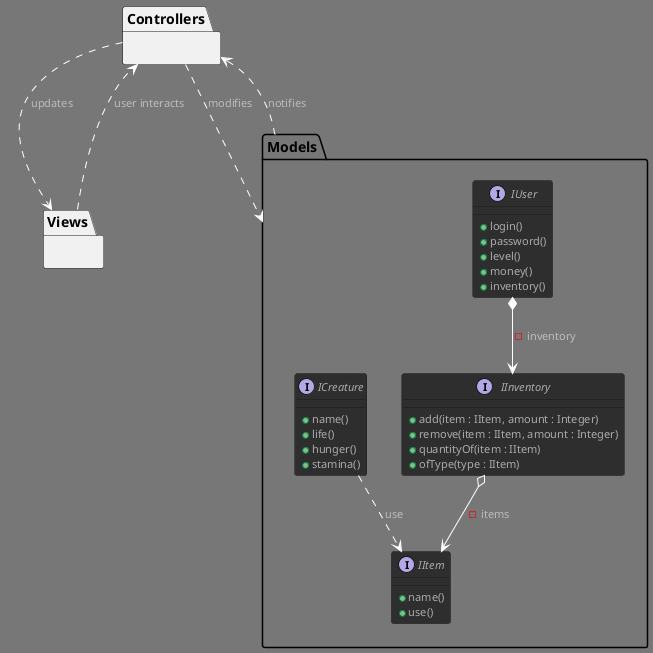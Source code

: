 @startuml VirtualNoe

!theme reddress-darkgreen

package Models
{
    interface IUser
    {
        + login()
        + password()
        + level()
        + money()
        + inventory()
    }

    interface IInventory 
    { 
        + add(item : IItem, amount : Integer)
        + remove(item : IItem, amount : Integer)
        + quantityOf(item : IItem)
        + ofType(type : IItem)
    }

    interface IItem
    {
        + name()
        + use()
    }

    interface ICreature 
    { 
        + name()
        + life()
        + hunger()
        + stamina()
    }
}

package Controllers { }
package Views { }

/' RELATIONS '/
IUser *--> IInventory : - inventory
IInventory o--> IItem : - items
ICreature ..> IItem : use               /' TODO - not sure '/


/' MVC '/
Controllers ..> Models : modifies
Controllers ..> Views : updates
Views ..> Controllers : user interacts
Models ..> Controllers : notifies 

@enduml
